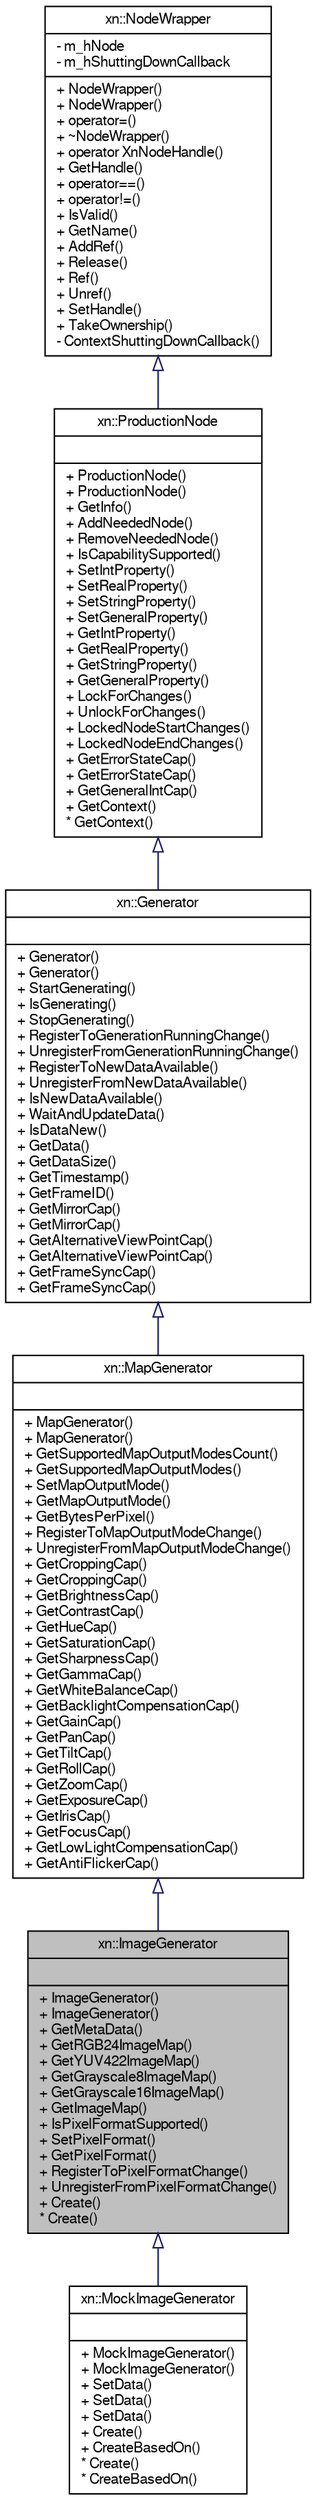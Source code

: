 digraph G
{
  edge [fontname="FreeSans",fontsize="10",labelfontname="FreeSans",labelfontsize="10"];
  node [fontname="FreeSans",fontsize="10",shape=record];
  Node1 [label="{xn::ImageGenerator\n||+ ImageGenerator()\l+ ImageGenerator()\l+ GetMetaData()\l+ GetRGB24ImageMap()\l+ GetYUV422ImageMap()\l+ GetGrayscale8ImageMap()\l+ GetGrayscale16ImageMap()\l+ GetImageMap()\l+ IsPixelFormatSupported()\l+ SetPixelFormat()\l+ GetPixelFormat()\l+ RegisterToPixelFormatChange()\l+ UnregisterFromPixelFormatChange()\l+ Create()\l* Create()\l}",height=0.2,width=0.4,color="black", fillcolor="grey75", style="filled" fontcolor="black"];
  Node2 -> Node1 [dir=back,color="midnightblue",fontsize="10",style="solid",arrowtail="empty",fontname="FreeSans"];
  Node2 [label="{xn::MapGenerator\n||+ MapGenerator()\l+ MapGenerator()\l+ GetSupportedMapOutputModesCount()\l+ GetSupportedMapOutputModes()\l+ SetMapOutputMode()\l+ GetMapOutputMode()\l+ GetBytesPerPixel()\l+ RegisterToMapOutputModeChange()\l+ UnregisterFromMapOutputModeChange()\l+ GetCroppingCap()\l+ GetCroppingCap()\l+ GetBrightnessCap()\l+ GetContrastCap()\l+ GetHueCap()\l+ GetSaturationCap()\l+ GetSharpnessCap()\l+ GetGammaCap()\l+ GetWhiteBalanceCap()\l+ GetBacklightCompensationCap()\l+ GetGainCap()\l+ GetPanCap()\l+ GetTiltCap()\l+ GetRollCap()\l+ GetZoomCap()\l+ GetExposureCap()\l+ GetIrisCap()\l+ GetFocusCap()\l+ GetLowLightCompensationCap()\l+ GetAntiFlickerCap()\l}",height=0.2,width=0.4,color="black", fillcolor="white", style="filled",URL="$classxn_1_1_map_generator.html"];
  Node3 -> Node2 [dir=back,color="midnightblue",fontsize="10",style="solid",arrowtail="empty",fontname="FreeSans"];
  Node3 [label="{xn::Generator\n||+ Generator()\l+ Generator()\l+ StartGenerating()\l+ IsGenerating()\l+ StopGenerating()\l+ RegisterToGenerationRunningChange()\l+ UnregisterFromGenerationRunningChange()\l+ RegisterToNewDataAvailable()\l+ UnregisterFromNewDataAvailable()\l+ IsNewDataAvailable()\l+ WaitAndUpdateData()\l+ IsDataNew()\l+ GetData()\l+ GetDataSize()\l+ GetTimestamp()\l+ GetFrameID()\l+ GetMirrorCap()\l+ GetMirrorCap()\l+ GetAlternativeViewPointCap()\l+ GetAlternativeViewPointCap()\l+ GetFrameSyncCap()\l+ GetFrameSyncCap()\l}",height=0.2,width=0.4,color="black", fillcolor="white", style="filled",URL="$classxn_1_1_generator.html"];
  Node4 -> Node3 [dir=back,color="midnightblue",fontsize="10",style="solid",arrowtail="empty",fontname="FreeSans"];
  Node4 [label="{xn::ProductionNode\n||+ ProductionNode()\l+ ProductionNode()\l+ GetInfo()\l+ AddNeededNode()\l+ RemoveNeededNode()\l+ IsCapabilitySupported()\l+ SetIntProperty()\l+ SetRealProperty()\l+ SetStringProperty()\l+ SetGeneralProperty()\l+ GetIntProperty()\l+ GetRealProperty()\l+ GetStringProperty()\l+ GetGeneralProperty()\l+ LockForChanges()\l+ UnlockForChanges()\l+ LockedNodeStartChanges()\l+ LockedNodeEndChanges()\l+ GetErrorStateCap()\l+ GetErrorStateCap()\l+ GetGeneralIntCap()\l+ GetContext()\l* GetContext()\l}",height=0.2,width=0.4,color="black", fillcolor="white", style="filled",URL="$classxn_1_1_production_node.html"];
  Node5 -> Node4 [dir=back,color="midnightblue",fontsize="10",style="solid",arrowtail="empty",fontname="FreeSans"];
  Node5 [label="{xn::NodeWrapper\n|- m_hNode\l- m_hShuttingDownCallback\l|+ NodeWrapper()\l+ NodeWrapper()\l+ operator=()\l+ ~NodeWrapper()\l+ operator XnNodeHandle()\l+ GetHandle()\l+ operator==()\l+ operator!=()\l+ IsValid()\l+ GetName()\l+ AddRef()\l+ Release()\l+ Ref()\l+ Unref()\l+ SetHandle()\l+ TakeOwnership()\l- ContextShuttingDownCallback()\l}",height=0.2,width=0.4,color="black", fillcolor="white", style="filled",URL="$classxn_1_1_node_wrapper.html"];
  Node1 -> Node6 [dir=back,color="midnightblue",fontsize="10",style="solid",arrowtail="empty",fontname="FreeSans"];
  Node6 [label="{xn::MockImageGenerator\n||+ MockImageGenerator()\l+ MockImageGenerator()\l+ SetData()\l+ SetData()\l+ SetData()\l+ Create()\l+ CreateBasedOn()\l* Create()\l* CreateBasedOn()\l}",height=0.2,width=0.4,color="black", fillcolor="white", style="filled",URL="$classxn_1_1_mock_image_generator.html"];
}

